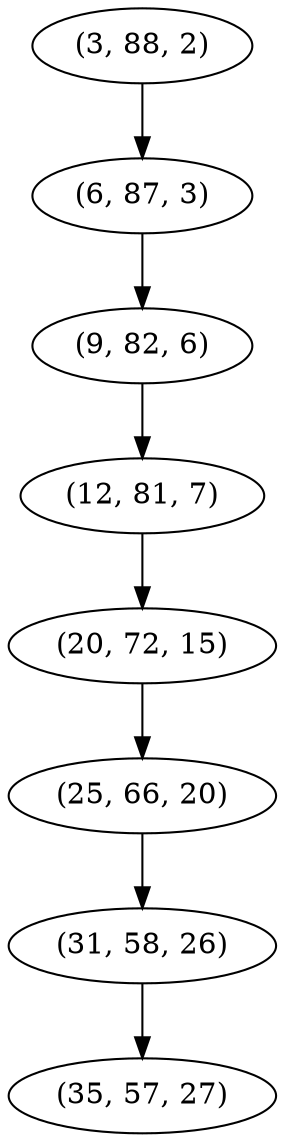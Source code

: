 digraph tree {
    "(3, 88, 2)";
    "(6, 87, 3)";
    "(9, 82, 6)";
    "(12, 81, 7)";
    "(20, 72, 15)";
    "(25, 66, 20)";
    "(31, 58, 26)";
    "(35, 57, 27)";
    "(3, 88, 2)" -> "(6, 87, 3)";
    "(6, 87, 3)" -> "(9, 82, 6)";
    "(9, 82, 6)" -> "(12, 81, 7)";
    "(12, 81, 7)" -> "(20, 72, 15)";
    "(20, 72, 15)" -> "(25, 66, 20)";
    "(25, 66, 20)" -> "(31, 58, 26)";
    "(31, 58, 26)" -> "(35, 57, 27)";
}
